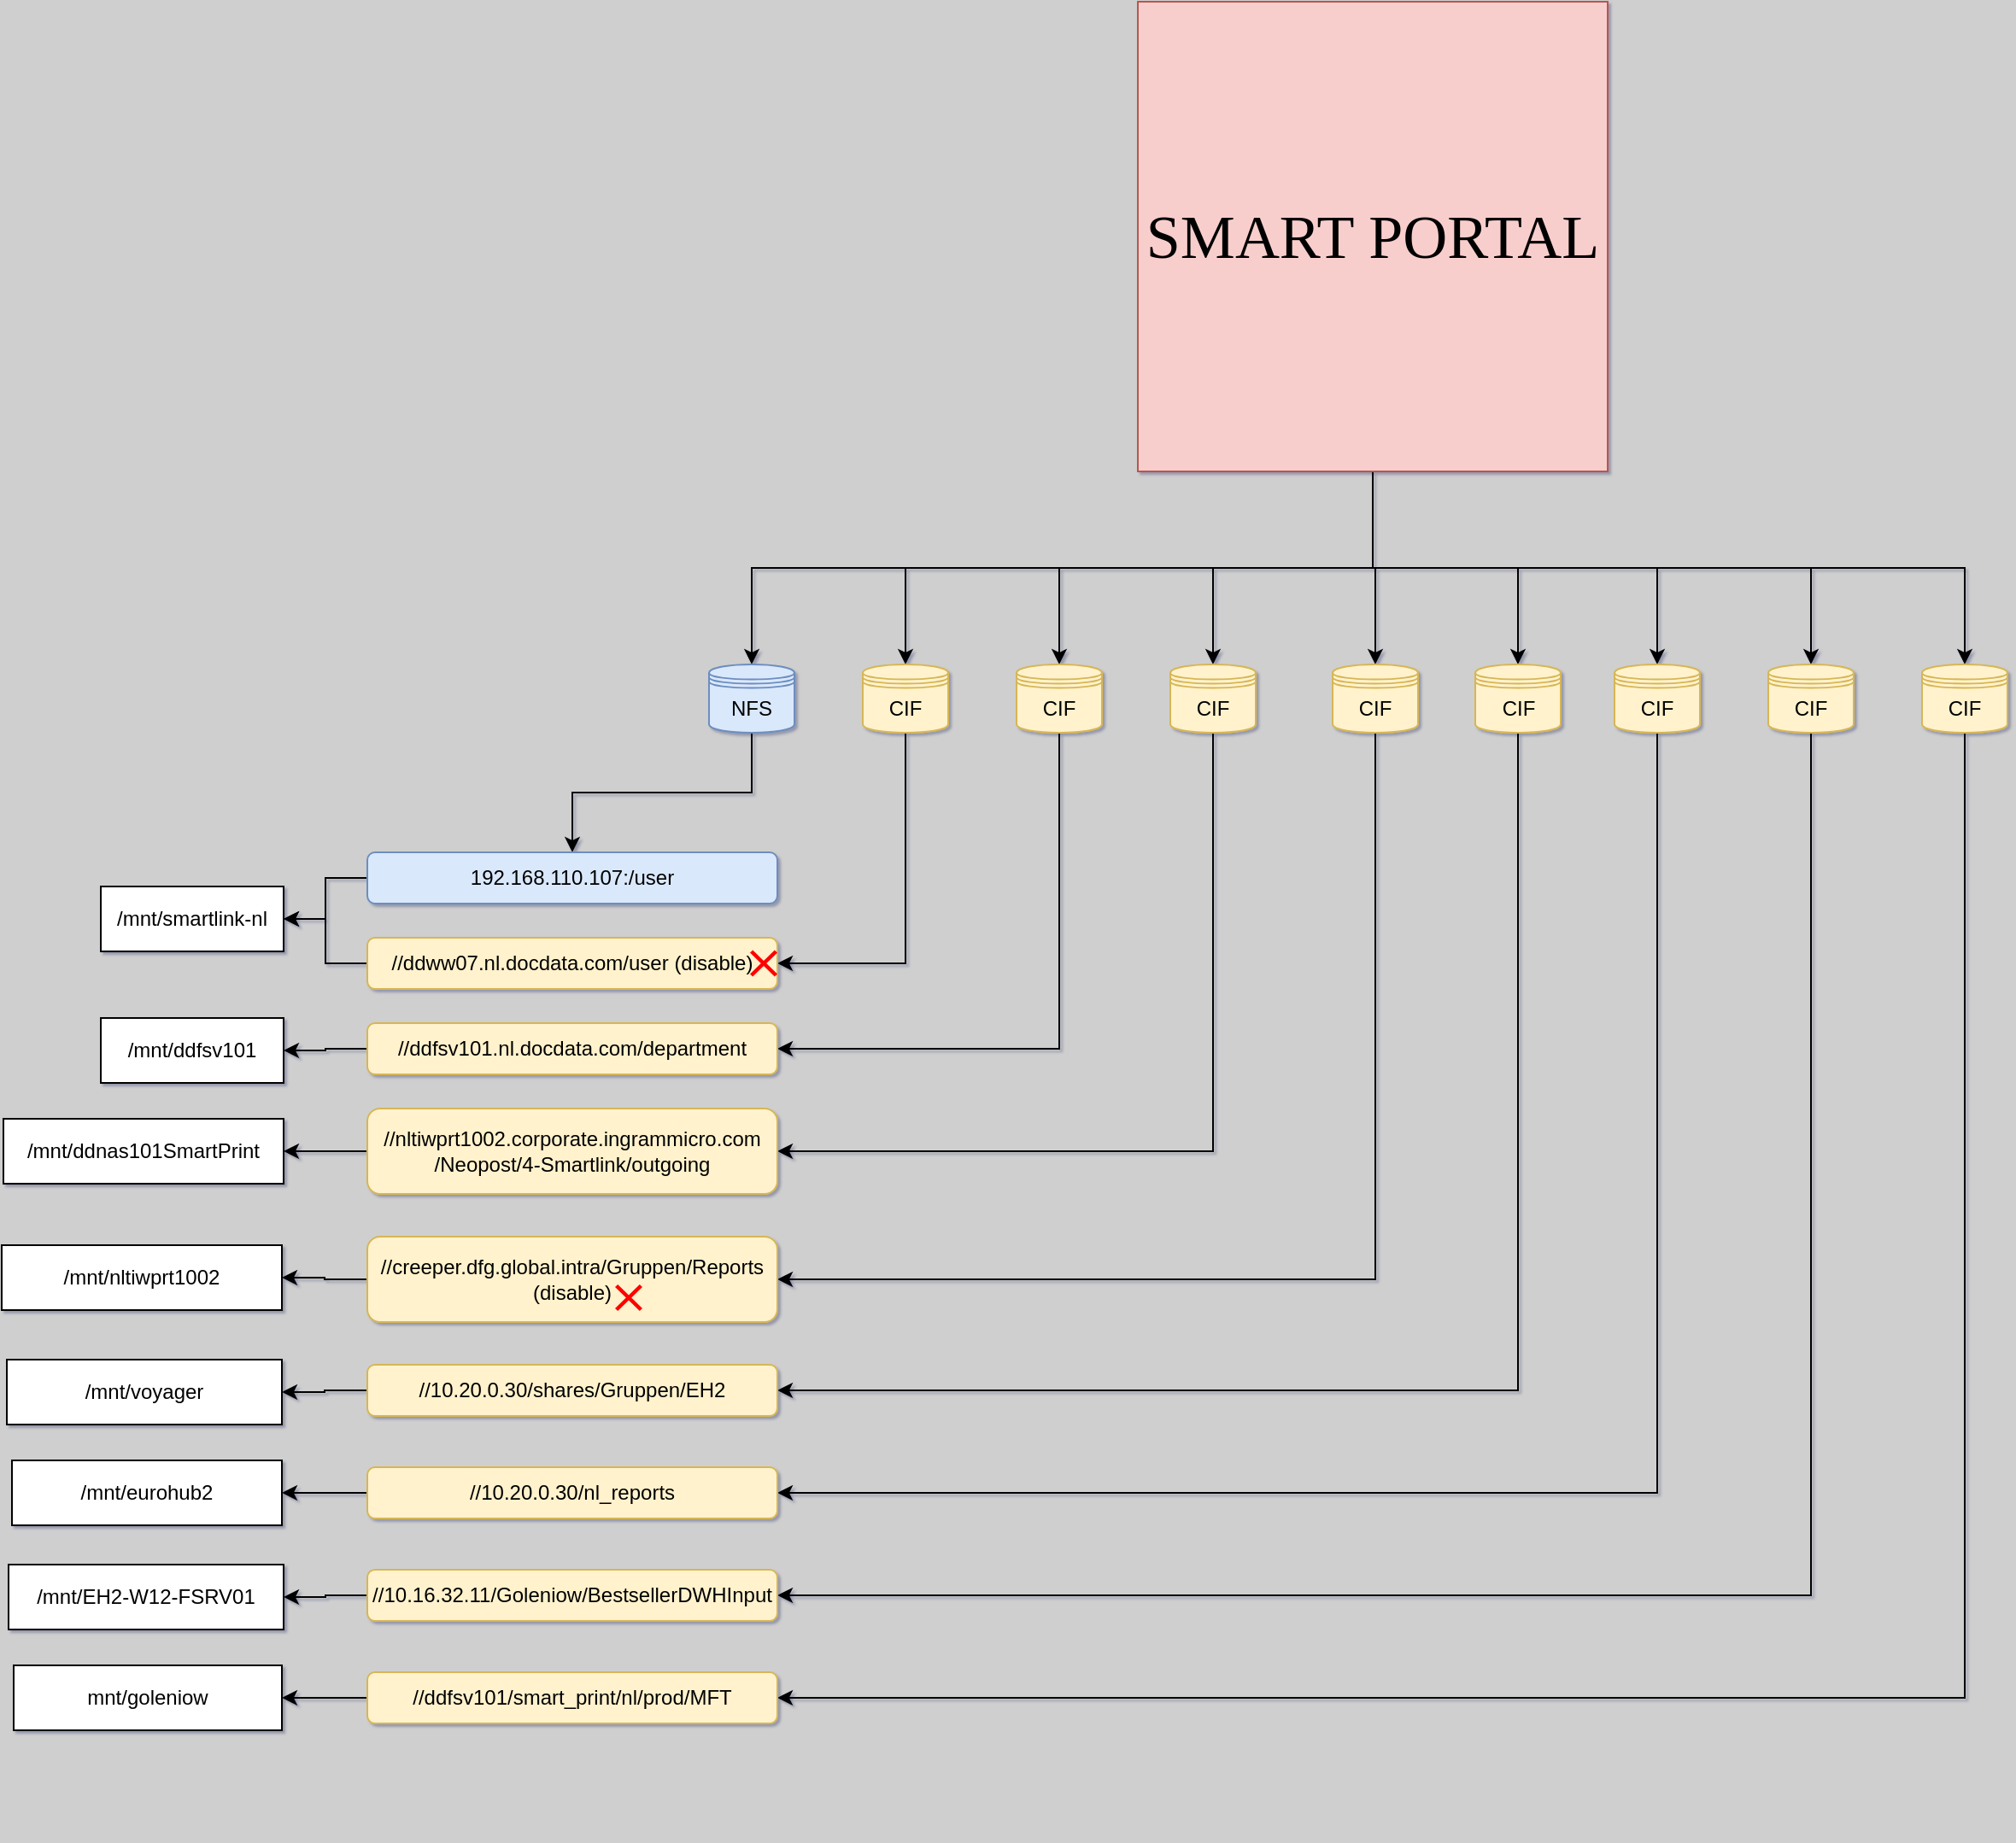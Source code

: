 <mxfile version="24.4.4" type="github">
  <diagram name="Page-1" id="k4ST1Oj8jBfEK2VYpRqA">
    <mxGraphModel dx="2803" dy="2061" grid="0" gridSize="10" guides="1" tooltips="1" connect="1" arrows="1" fold="1" page="1" pageScale="1" pageWidth="827" pageHeight="1169" background="#CFCFCF" math="0" shadow="1">
      <root>
        <mxCell id="0" />
        <mxCell id="1" parent="0" />
        <mxCell id="xiJxDouXg6ov9ytE2dJF-14" style="edgeStyle=orthogonalEdgeStyle;rounded=0;orthogonalLoop=1;jettySize=auto;html=1;exitX=0.5;exitY=1;exitDx=0;exitDy=0;" edge="1" parent="1" source="xiJxDouXg6ov9ytE2dJF-1" target="xiJxDouXg6ov9ytE2dJF-13">
          <mxGeometry relative="1" as="geometry" />
        </mxCell>
        <mxCell id="xiJxDouXg6ov9ytE2dJF-21" style="edgeStyle=orthogonalEdgeStyle;rounded=0;orthogonalLoop=1;jettySize=auto;html=1;entryX=0.5;entryY=0;entryDx=0;entryDy=0;exitX=0.5;exitY=1;exitDx=0;exitDy=0;" edge="1" parent="1" source="xiJxDouXg6ov9ytE2dJF-1" target="xiJxDouXg6ov9ytE2dJF-15">
          <mxGeometry relative="1" as="geometry" />
        </mxCell>
        <mxCell id="xiJxDouXg6ov9ytE2dJF-22" style="edgeStyle=orthogonalEdgeStyle;rounded=0;orthogonalLoop=1;jettySize=auto;html=1;entryX=0.5;entryY=0;entryDx=0;entryDy=0;exitX=0.5;exitY=1;exitDx=0;exitDy=0;" edge="1" parent="1" source="xiJxDouXg6ov9ytE2dJF-1" target="xiJxDouXg6ov9ytE2dJF-16">
          <mxGeometry relative="1" as="geometry" />
        </mxCell>
        <mxCell id="xiJxDouXg6ov9ytE2dJF-23" style="edgeStyle=orthogonalEdgeStyle;rounded=0;orthogonalLoop=1;jettySize=auto;html=1;entryX=0.5;entryY=0;entryDx=0;entryDy=0;" edge="1" parent="1" source="xiJxDouXg6ov9ytE2dJF-1" target="xiJxDouXg6ov9ytE2dJF-17">
          <mxGeometry relative="1" as="geometry" />
        </mxCell>
        <mxCell id="xiJxDouXg6ov9ytE2dJF-24" style="edgeStyle=orthogonalEdgeStyle;rounded=0;orthogonalLoop=1;jettySize=auto;html=1;entryX=0.5;entryY=0;entryDx=0;entryDy=0;exitX=0.5;exitY=1;exitDx=0;exitDy=0;" edge="1" parent="1" source="xiJxDouXg6ov9ytE2dJF-1" target="xiJxDouXg6ov9ytE2dJF-18">
          <mxGeometry relative="1" as="geometry" />
        </mxCell>
        <mxCell id="xiJxDouXg6ov9ytE2dJF-25" style="edgeStyle=orthogonalEdgeStyle;rounded=0;orthogonalLoop=1;jettySize=auto;html=1;entryX=0.5;entryY=0;entryDx=0;entryDy=0;exitX=0.5;exitY=1;exitDx=0;exitDy=0;" edge="1" parent="1" source="xiJxDouXg6ov9ytE2dJF-1" target="xiJxDouXg6ov9ytE2dJF-19">
          <mxGeometry relative="1" as="geometry">
            <mxPoint x="330" y="100" as="sourcePoint" />
          </mxGeometry>
        </mxCell>
        <mxCell id="xiJxDouXg6ov9ytE2dJF-26" style="edgeStyle=orthogonalEdgeStyle;rounded=0;orthogonalLoop=1;jettySize=auto;html=1;entryX=0.5;entryY=0;entryDx=0;entryDy=0;exitX=0.5;exitY=1;exitDx=0;exitDy=0;" edge="1" parent="1" source="xiJxDouXg6ov9ytE2dJF-1" target="xiJxDouXg6ov9ytE2dJF-20">
          <mxGeometry relative="1" as="geometry" />
        </mxCell>
        <mxCell id="xiJxDouXg6ov9ytE2dJF-29" style="edgeStyle=orthogonalEdgeStyle;rounded=0;orthogonalLoop=1;jettySize=auto;html=1;entryX=0.5;entryY=0;entryDx=0;entryDy=0;exitX=0.5;exitY=1;exitDx=0;exitDy=0;" edge="1" parent="1" source="xiJxDouXg6ov9ytE2dJF-1" target="xiJxDouXg6ov9ytE2dJF-27">
          <mxGeometry relative="1" as="geometry" />
        </mxCell>
        <mxCell id="xiJxDouXg6ov9ytE2dJF-30" style="edgeStyle=orthogonalEdgeStyle;rounded=0;orthogonalLoop=1;jettySize=auto;html=1;entryX=0.5;entryY=0;entryDx=0;entryDy=0;exitX=0.5;exitY=1;exitDx=0;exitDy=0;" edge="1" parent="1" source="xiJxDouXg6ov9ytE2dJF-1" target="xiJxDouXg6ov9ytE2dJF-28">
          <mxGeometry relative="1" as="geometry" />
        </mxCell>
        <mxCell id="xiJxDouXg6ov9ytE2dJF-1" value="&lt;font face=&quot;Times New Roman&quot; style=&quot;font-size: 36px;&quot;&gt;SMART PORTAL&lt;/font&gt;" style="whiteSpace=wrap;html=1;aspect=fixed;fillColor=#f8cecc;strokeColor=#b85450;" vertex="1" parent="1">
          <mxGeometry x="191" y="-188" width="275" height="275" as="geometry" />
        </mxCell>
        <mxCell id="xiJxDouXg6ov9ytE2dJF-46" style="edgeStyle=orthogonalEdgeStyle;rounded=0;orthogonalLoop=1;jettySize=auto;html=1;entryX=0.5;entryY=0;entryDx=0;entryDy=0;" edge="1" parent="1" source="xiJxDouXg6ov9ytE2dJF-13" target="xiJxDouXg6ov9ytE2dJF-41">
          <mxGeometry relative="1" as="geometry" />
        </mxCell>
        <mxCell id="xiJxDouXg6ov9ytE2dJF-13" value="NFS" style="shape=datastore;whiteSpace=wrap;html=1;fillColor=#dae8fc;strokeColor=#6c8ebf;" vertex="1" parent="1">
          <mxGeometry x="-60" y="200" width="50" height="40" as="geometry" />
        </mxCell>
        <mxCell id="xiJxDouXg6ov9ytE2dJF-48" style="edgeStyle=orthogonalEdgeStyle;rounded=0;orthogonalLoop=1;jettySize=auto;html=1;entryX=1;entryY=0.5;entryDx=0;entryDy=0;exitX=0.5;exitY=1;exitDx=0;exitDy=0;" edge="1" parent="1" source="xiJxDouXg6ov9ytE2dJF-15" target="xiJxDouXg6ov9ytE2dJF-32">
          <mxGeometry relative="1" as="geometry" />
        </mxCell>
        <mxCell id="xiJxDouXg6ov9ytE2dJF-15" value="CIF" style="shape=datastore;whiteSpace=wrap;html=1;fillColor=#fff2cc;strokeColor=#d6b656;" vertex="1" parent="1">
          <mxGeometry x="120" y="200" width="50" height="40" as="geometry" />
        </mxCell>
        <mxCell id="xiJxDouXg6ov9ytE2dJF-49" style="edgeStyle=orthogonalEdgeStyle;rounded=0;orthogonalLoop=1;jettySize=auto;html=1;entryX=1;entryY=0.5;entryDx=0;entryDy=0;exitX=0.5;exitY=1;exitDx=0;exitDy=0;" edge="1" parent="1" source="xiJxDouXg6ov9ytE2dJF-16" target="xiJxDouXg6ov9ytE2dJF-35">
          <mxGeometry relative="1" as="geometry" />
        </mxCell>
        <mxCell id="xiJxDouXg6ov9ytE2dJF-16" value="CIF" style="shape=datastore;whiteSpace=wrap;html=1;fillColor=#fff2cc;strokeColor=#d6b656;" vertex="1" parent="1">
          <mxGeometry x="210" y="200" width="50" height="40" as="geometry" />
        </mxCell>
        <mxCell id="xiJxDouXg6ov9ytE2dJF-50" style="edgeStyle=orthogonalEdgeStyle;rounded=0;orthogonalLoop=1;jettySize=auto;html=1;entryX=1;entryY=0.5;entryDx=0;entryDy=0;exitX=0.5;exitY=1;exitDx=0;exitDy=0;" edge="1" parent="1" source="xiJxDouXg6ov9ytE2dJF-17" target="xiJxDouXg6ov9ytE2dJF-40">
          <mxGeometry relative="1" as="geometry" />
        </mxCell>
        <mxCell id="xiJxDouXg6ov9ytE2dJF-17" value="CIF" style="shape=datastore;whiteSpace=wrap;html=1;fillColor=#fff2cc;strokeColor=#d6b656;" vertex="1" parent="1">
          <mxGeometry x="305" y="200" width="50" height="40" as="geometry" />
        </mxCell>
        <mxCell id="xiJxDouXg6ov9ytE2dJF-51" style="edgeStyle=orthogonalEdgeStyle;rounded=0;orthogonalLoop=1;jettySize=auto;html=1;entryX=1;entryY=0.5;entryDx=0;entryDy=0;exitX=0.5;exitY=1;exitDx=0;exitDy=0;" edge="1" parent="1" source="xiJxDouXg6ov9ytE2dJF-18" target="xiJxDouXg6ov9ytE2dJF-36">
          <mxGeometry relative="1" as="geometry" />
        </mxCell>
        <mxCell id="xiJxDouXg6ov9ytE2dJF-18" value="CIF" style="shape=datastore;whiteSpace=wrap;html=1;fillColor=#fff2cc;strokeColor=#d6b656;" vertex="1" parent="1">
          <mxGeometry x="388.5" y="200" width="50" height="40" as="geometry" />
        </mxCell>
        <mxCell id="xiJxDouXg6ov9ytE2dJF-52" style="edgeStyle=orthogonalEdgeStyle;rounded=0;orthogonalLoop=1;jettySize=auto;html=1;entryX=1;entryY=0.5;entryDx=0;entryDy=0;exitX=0.5;exitY=1;exitDx=0;exitDy=0;" edge="1" parent="1" source="xiJxDouXg6ov9ytE2dJF-19" target="xiJxDouXg6ov9ytE2dJF-42">
          <mxGeometry relative="1" as="geometry" />
        </mxCell>
        <mxCell id="xiJxDouXg6ov9ytE2dJF-19" value="CIF" style="shape=datastore;whiteSpace=wrap;html=1;fillColor=#fff2cc;strokeColor=#d6b656;" vertex="1" parent="1">
          <mxGeometry x="470" y="200" width="50" height="40" as="geometry" />
        </mxCell>
        <mxCell id="xiJxDouXg6ov9ytE2dJF-54" style="edgeStyle=orthogonalEdgeStyle;rounded=0;orthogonalLoop=1;jettySize=auto;html=1;entryX=1;entryY=0.5;entryDx=0;entryDy=0;exitX=0.5;exitY=1;exitDx=0;exitDy=0;" edge="1" parent="1" source="xiJxDouXg6ov9ytE2dJF-20" target="xiJxDouXg6ov9ytE2dJF-34">
          <mxGeometry relative="1" as="geometry" />
        </mxCell>
        <mxCell id="xiJxDouXg6ov9ytE2dJF-20" value="CIF" style="shape=datastore;whiteSpace=wrap;html=1;fillColor=#fff2cc;strokeColor=#d6b656;" vertex="1" parent="1">
          <mxGeometry x="650" y="200" width="50" height="40" as="geometry" />
        </mxCell>
        <mxCell id="xiJxDouXg6ov9ytE2dJF-53" style="edgeStyle=orthogonalEdgeStyle;rounded=0;orthogonalLoop=1;jettySize=auto;html=1;entryX=1;entryY=0.5;entryDx=0;entryDy=0;exitX=0.5;exitY=1;exitDx=0;exitDy=0;" edge="1" parent="1" source="xiJxDouXg6ov9ytE2dJF-27" target="xiJxDouXg6ov9ytE2dJF-43">
          <mxGeometry relative="1" as="geometry" />
        </mxCell>
        <mxCell id="xiJxDouXg6ov9ytE2dJF-27" value="CIF" style="shape=datastore;whiteSpace=wrap;html=1;fillColor=#fff2cc;strokeColor=#d6b656;" vertex="1" parent="1">
          <mxGeometry x="560" y="200" width="50" height="40" as="geometry" />
        </mxCell>
        <mxCell id="xiJxDouXg6ov9ytE2dJF-47" style="edgeStyle=orthogonalEdgeStyle;rounded=0;orthogonalLoop=1;jettySize=auto;html=1;entryX=1;entryY=0.5;entryDx=0;entryDy=0;exitX=0.5;exitY=1;exitDx=0;exitDy=0;" edge="1" parent="1" source="xiJxDouXg6ov9ytE2dJF-28" target="xiJxDouXg6ov9ytE2dJF-31">
          <mxGeometry relative="1" as="geometry" />
        </mxCell>
        <mxCell id="xiJxDouXg6ov9ytE2dJF-28" value="CIF" style="shape=datastore;whiteSpace=wrap;html=1;fillColor=#fff2cc;strokeColor=#d6b656;" vertex="1" parent="1">
          <mxGeometry x="30" y="200" width="50" height="40" as="geometry" />
        </mxCell>
        <mxCell id="xiJxDouXg6ov9ytE2dJF-71" style="edgeStyle=orthogonalEdgeStyle;rounded=0;orthogonalLoop=1;jettySize=auto;html=1;entryX=1;entryY=0.5;entryDx=0;entryDy=0;" edge="1" parent="1" source="xiJxDouXg6ov9ytE2dJF-31" target="xiJxDouXg6ov9ytE2dJF-67">
          <mxGeometry relative="1" as="geometry" />
        </mxCell>
        <mxCell id="xiJxDouXg6ov9ytE2dJF-31" value="//ddww07.nl.docdata.com/user (disable)" style="rounded=1;whiteSpace=wrap;html=1;fillColor=#fff2cc;strokeColor=#d6b656;" vertex="1" parent="1">
          <mxGeometry x="-260" y="360" width="240" height="30" as="geometry" />
        </mxCell>
        <mxCell id="xiJxDouXg6ov9ytE2dJF-73" style="edgeStyle=orthogonalEdgeStyle;rounded=0;orthogonalLoop=1;jettySize=auto;html=1;" edge="1" parent="1" source="xiJxDouXg6ov9ytE2dJF-32" target="xiJxDouXg6ov9ytE2dJF-72">
          <mxGeometry relative="1" as="geometry" />
        </mxCell>
        <mxCell id="xiJxDouXg6ov9ytE2dJF-32" value="//ddfsv101.nl.docdata.com/department" style="rounded=1;whiteSpace=wrap;html=1;fillColor=#fff2cc;strokeColor=#d6b656;" vertex="1" parent="1">
          <mxGeometry x="-260" y="410" width="240" height="30" as="geometry" />
        </mxCell>
        <mxCell id="xiJxDouXg6ov9ytE2dJF-88" style="edgeStyle=orthogonalEdgeStyle;rounded=0;orthogonalLoop=1;jettySize=auto;html=1;" edge="1" parent="1" source="xiJxDouXg6ov9ytE2dJF-34" target="xiJxDouXg6ov9ytE2dJF-79">
          <mxGeometry relative="1" as="geometry" />
        </mxCell>
        <mxCell id="xiJxDouXg6ov9ytE2dJF-34" value="//ddfsv101/smart_print/nl/prod/MFT" style="rounded=1;whiteSpace=wrap;html=1;fillColor=#fff2cc;strokeColor=#d6b656;" vertex="1" parent="1">
          <mxGeometry x="-260" y="790" width="240" height="30" as="geometry" />
        </mxCell>
        <mxCell id="xiJxDouXg6ov9ytE2dJF-81" style="edgeStyle=orthogonalEdgeStyle;rounded=0;orthogonalLoop=1;jettySize=auto;html=1;" edge="1" parent="1" source="xiJxDouXg6ov9ytE2dJF-35" target="xiJxDouXg6ov9ytE2dJF-74">
          <mxGeometry relative="1" as="geometry" />
        </mxCell>
        <mxCell id="xiJxDouXg6ov9ytE2dJF-35" value="//nltiwprt1002.corporate.ingrammicro.com&lt;div&gt;/Neopost/4-Smartlink/outgoing&lt;/div&gt;" style="rounded=1;whiteSpace=wrap;html=1;fillColor=#fff2cc;strokeColor=#d6b656;" vertex="1" parent="1">
          <mxGeometry x="-260" y="460" width="240" height="50" as="geometry" />
        </mxCell>
        <mxCell id="xiJxDouXg6ov9ytE2dJF-84" style="edgeStyle=orthogonalEdgeStyle;rounded=0;orthogonalLoop=1;jettySize=auto;html=1;" edge="1" parent="1" source="xiJxDouXg6ov9ytE2dJF-36" target="xiJxDouXg6ov9ytE2dJF-76">
          <mxGeometry relative="1" as="geometry" />
        </mxCell>
        <mxCell id="xiJxDouXg6ov9ytE2dJF-36" value="//10.20.0.30/shares/Gruppen/EH2" style="rounded=1;whiteSpace=wrap;html=1;fillColor=#fff2cc;strokeColor=#d6b656;" vertex="1" parent="1">
          <mxGeometry x="-260" y="610" width="240" height="30" as="geometry" />
        </mxCell>
        <mxCell id="xiJxDouXg6ov9ytE2dJF-83" style="edgeStyle=orthogonalEdgeStyle;rounded=0;orthogonalLoop=1;jettySize=auto;html=1;" edge="1" parent="1" source="xiJxDouXg6ov9ytE2dJF-40" target="xiJxDouXg6ov9ytE2dJF-75">
          <mxGeometry relative="1" as="geometry" />
        </mxCell>
        <mxCell id="xiJxDouXg6ov9ytE2dJF-40" value="//creeper.dfg.global.intra/Gruppen/Reports (disable)" style="rounded=1;whiteSpace=wrap;html=1;fillColor=#fff2cc;strokeColor=#d6b656;" vertex="1" parent="1">
          <mxGeometry x="-260" y="535" width="240" height="50" as="geometry" />
        </mxCell>
        <mxCell id="xiJxDouXg6ov9ytE2dJF-70" style="edgeStyle=orthogonalEdgeStyle;rounded=0;orthogonalLoop=1;jettySize=auto;html=1;entryX=1;entryY=0.5;entryDx=0;entryDy=0;" edge="1" parent="1" source="xiJxDouXg6ov9ytE2dJF-41" target="xiJxDouXg6ov9ytE2dJF-67">
          <mxGeometry relative="1" as="geometry" />
        </mxCell>
        <mxCell id="xiJxDouXg6ov9ytE2dJF-41" value="192.168.110.107:/user" style="rounded=1;whiteSpace=wrap;html=1;fillColor=#dae8fc;strokeColor=#6c8ebf;" vertex="1" parent="1">
          <mxGeometry x="-260" y="310" width="240" height="30" as="geometry" />
        </mxCell>
        <mxCell id="xiJxDouXg6ov9ytE2dJF-85" style="edgeStyle=orthogonalEdgeStyle;rounded=0;orthogonalLoop=1;jettySize=auto;html=1;" edge="1" parent="1" source="xiJxDouXg6ov9ytE2dJF-42" target="xiJxDouXg6ov9ytE2dJF-77">
          <mxGeometry relative="1" as="geometry" />
        </mxCell>
        <mxCell id="xiJxDouXg6ov9ytE2dJF-42" value="//10.20.0.30/nl_reports" style="rounded=1;whiteSpace=wrap;html=1;fillColor=#fff2cc;strokeColor=#d6b656;" vertex="1" parent="1">
          <mxGeometry x="-260" y="670" width="240" height="30" as="geometry" />
        </mxCell>
        <mxCell id="xiJxDouXg6ov9ytE2dJF-86" style="edgeStyle=orthogonalEdgeStyle;rounded=0;orthogonalLoop=1;jettySize=auto;html=1;" edge="1" parent="1" source="xiJxDouXg6ov9ytE2dJF-43" target="xiJxDouXg6ov9ytE2dJF-78">
          <mxGeometry relative="1" as="geometry" />
        </mxCell>
        <mxCell id="xiJxDouXg6ov9ytE2dJF-43" value="//10.16.32.11/Goleniow/BestsellerDWHInput" style="rounded=1;whiteSpace=wrap;html=1;fillColor=#fff2cc;strokeColor=#d6b656;" vertex="1" parent="1">
          <mxGeometry x="-260" y="730" width="240" height="30" as="geometry" />
        </mxCell>
        <mxCell id="xiJxDouXg6ov9ytE2dJF-90" style="edgeStyle=orthogonalEdgeStyle;rounded=0;orthogonalLoop=1;jettySize=auto;html=1;" edge="1" parent="1" source="xiJxDouXg6ov9ytE2dJF-58">
          <mxGeometry relative="1" as="geometry">
            <mxPoint x="-310.0" y="865" as="targetPoint" />
          </mxGeometry>
        </mxCell>
        <mxCell id="xiJxDouXg6ov9ytE2dJF-64" value="" style="shape=mxgraph.mockup.markup.redX;fillColor=#ff0000;html=1;shadow=0;whiteSpace=wrap;strokeColor=none;" vertex="1" parent="1">
          <mxGeometry x="-36" y="367.25" width="16" height="15.5" as="geometry" />
        </mxCell>
        <mxCell id="xiJxDouXg6ov9ytE2dJF-66" value="" style="shape=mxgraph.mockup.markup.redX;fillColor=#ff0000;html=1;shadow=0;whiteSpace=wrap;strokeColor=none;" vertex="1" parent="1">
          <mxGeometry x="-115" y="563" width="16" height="15.5" as="geometry" />
        </mxCell>
        <UserObject label="/mnt/smartlink-nl" treeRoot="1" id="xiJxDouXg6ov9ytE2dJF-67">
          <mxCell style="whiteSpace=wrap;html=1;align=center;treeFolding=1;treeMoving=1;newEdgeStyle={&quot;edgeStyle&quot;:&quot;elbowEdgeStyle&quot;,&quot;startArrow&quot;:&quot;none&quot;,&quot;endArrow&quot;:&quot;none&quot;};" vertex="1" parent="1">
            <mxGeometry x="-416" y="330" width="107" height="38" as="geometry" />
          </mxCell>
        </UserObject>
        <UserObject label="/mnt/ddfsv101" treeRoot="1" id="xiJxDouXg6ov9ytE2dJF-72">
          <mxCell style="whiteSpace=wrap;html=1;align=center;treeFolding=1;treeMoving=1;newEdgeStyle={&quot;edgeStyle&quot;:&quot;elbowEdgeStyle&quot;,&quot;startArrow&quot;:&quot;none&quot;,&quot;endArrow&quot;:&quot;none&quot;};" vertex="1" parent="1">
            <mxGeometry x="-416" y="407" width="107" height="38" as="geometry" />
          </mxCell>
        </UserObject>
        <UserObject label="/mnt/ddnas101SmartPrint" treeRoot="1" id="xiJxDouXg6ov9ytE2dJF-74">
          <mxCell style="whiteSpace=wrap;html=1;align=center;treeFolding=1;treeMoving=1;newEdgeStyle={&quot;edgeStyle&quot;:&quot;elbowEdgeStyle&quot;,&quot;startArrow&quot;:&quot;none&quot;,&quot;endArrow&quot;:&quot;none&quot;};" vertex="1" parent="1">
            <mxGeometry x="-473" y="466" width="164" height="38" as="geometry" />
          </mxCell>
        </UserObject>
        <UserObject label="/mnt/nltiwprt1002" treeRoot="1" id="xiJxDouXg6ov9ytE2dJF-75">
          <mxCell style="whiteSpace=wrap;html=1;align=center;treeFolding=1;treeMoving=1;newEdgeStyle={&quot;edgeStyle&quot;:&quot;elbowEdgeStyle&quot;,&quot;startArrow&quot;:&quot;none&quot;,&quot;endArrow&quot;:&quot;none&quot;};" vertex="1" parent="1">
            <mxGeometry x="-474" y="540" width="164" height="38" as="geometry" />
          </mxCell>
        </UserObject>
        <UserObject label="/mnt/voyager" treeRoot="1" id="xiJxDouXg6ov9ytE2dJF-76">
          <mxCell style="whiteSpace=wrap;html=1;align=center;treeFolding=1;treeMoving=1;newEdgeStyle={&quot;edgeStyle&quot;:&quot;elbowEdgeStyle&quot;,&quot;startArrow&quot;:&quot;none&quot;,&quot;endArrow&quot;:&quot;none&quot;};" vertex="1" parent="1">
            <mxGeometry x="-471" y="607" width="161" height="38" as="geometry" />
          </mxCell>
        </UserObject>
        <UserObject label="/mnt/eurohub2" treeRoot="1" id="xiJxDouXg6ov9ytE2dJF-77">
          <mxCell style="whiteSpace=wrap;html=1;align=center;treeFolding=1;treeMoving=1;newEdgeStyle={&quot;edgeStyle&quot;:&quot;elbowEdgeStyle&quot;,&quot;startArrow&quot;:&quot;none&quot;,&quot;endArrow&quot;:&quot;none&quot;};" vertex="1" parent="1">
            <mxGeometry x="-468" y="666" width="158" height="38" as="geometry" />
          </mxCell>
        </UserObject>
        <UserObject label="/mnt/EH2-W12-FSRV01" treeRoot="1" id="xiJxDouXg6ov9ytE2dJF-78">
          <mxCell style="whiteSpace=wrap;html=1;align=center;treeFolding=1;treeMoving=1;newEdgeStyle={&quot;edgeStyle&quot;:&quot;elbowEdgeStyle&quot;,&quot;startArrow&quot;:&quot;none&quot;,&quot;endArrow&quot;:&quot;none&quot;};" vertex="1" parent="1">
            <mxGeometry x="-470" y="727" width="161" height="38" as="geometry" />
          </mxCell>
        </UserObject>
        <UserObject label="mnt/goleniow" treeRoot="1" id="xiJxDouXg6ov9ytE2dJF-79">
          <mxCell style="whiteSpace=wrap;html=1;align=center;treeFolding=1;treeMoving=1;newEdgeStyle={&quot;edgeStyle&quot;:&quot;elbowEdgeStyle&quot;,&quot;startArrow&quot;:&quot;none&quot;,&quot;endArrow&quot;:&quot;none&quot;};" vertex="1" parent="1">
            <mxGeometry x="-467" y="786" width="157" height="38" as="geometry" />
          </mxCell>
        </UserObject>
        <mxCell id="xiJxDouXg6ov9ytE2dJF-91" style="edgeStyle=elbowEdgeStyle;rounded=0;orthogonalLoop=1;jettySize=auto;html=1;startArrow=none;endArrow=none;exitX=0.5;exitY=1;exitDx=0;exitDy=0;" edge="1" parent="1">
          <mxGeometry relative="1" as="geometry">
            <mxPoint x="-363.5" y="884" as="sourcePoint" />
            <mxPoint x="-364" y="884" as="targetPoint" />
          </mxGeometry>
        </mxCell>
      </root>
    </mxGraphModel>
  </diagram>
</mxfile>

